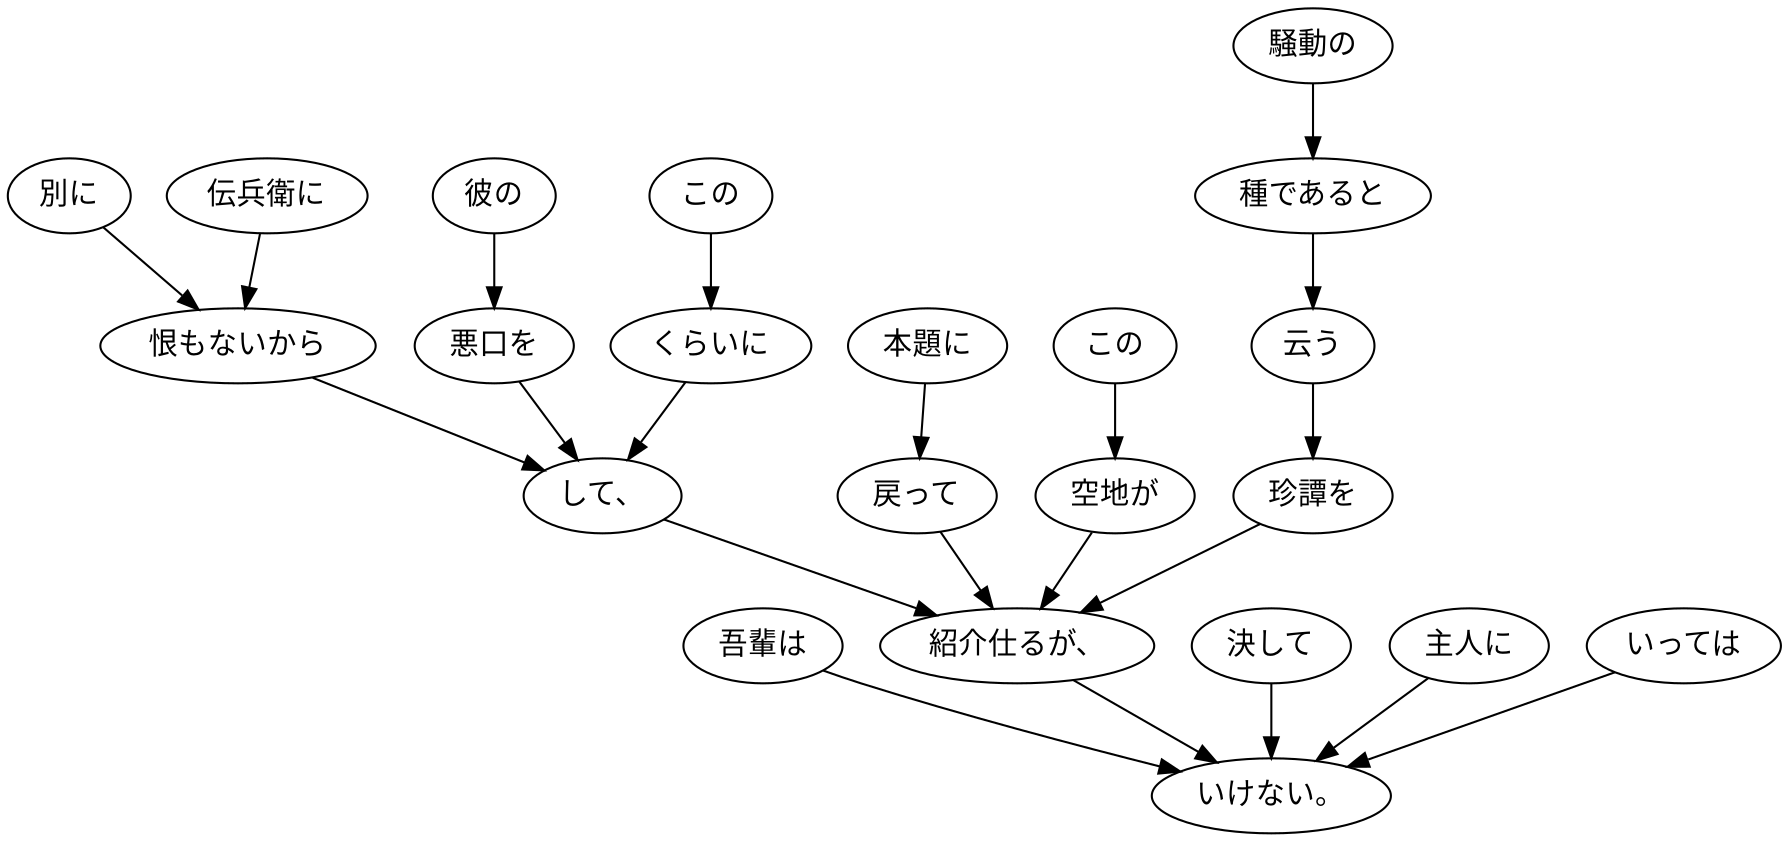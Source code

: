 digraph graph4688 {
	node0 [label="吾輩は"];
	node1 [label="別に"];
	node2 [label="伝兵衛に"];
	node3 [label="恨もないから"];
	node4 [label="彼の"];
	node5 [label="悪口を"];
	node6 [label="この"];
	node7 [label="くらいに"];
	node8 [label="して、"];
	node9 [label="本題に"];
	node10 [label="戻って"];
	node11 [label="この"];
	node12 [label="空地が"];
	node13 [label="騒動の"];
	node14 [label="種であると"];
	node15 [label="云う"];
	node16 [label="珍譚を"];
	node17 [label="紹介仕るが、"];
	node18 [label="決して"];
	node19 [label="主人に"];
	node20 [label="いっては"];
	node21 [label="いけない。"];
	node0 -> node21;
	node1 -> node3;
	node2 -> node3;
	node3 -> node8;
	node4 -> node5;
	node5 -> node8;
	node6 -> node7;
	node7 -> node8;
	node8 -> node17;
	node9 -> node10;
	node10 -> node17;
	node11 -> node12;
	node12 -> node17;
	node13 -> node14;
	node14 -> node15;
	node15 -> node16;
	node16 -> node17;
	node17 -> node21;
	node18 -> node21;
	node19 -> node21;
	node20 -> node21;
}
